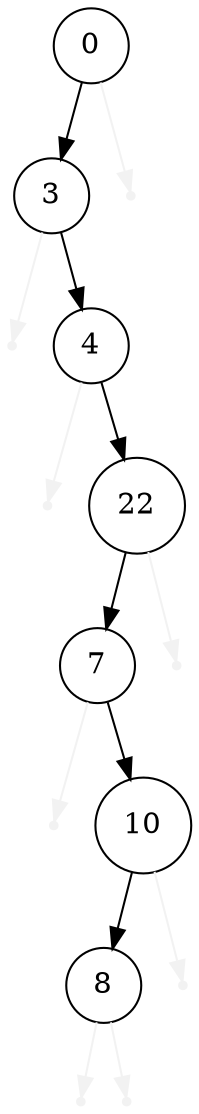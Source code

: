 digraph G {
	node [shape=circle];
	"52" [label="0"];
	"52" -> "57";
	"57" [label="3"];
	"57" -> "57l" [color=gray95];
	"57l" [shape=point, color=gray95];
	"57" -> "55";
	"55" [label="4"];
	"55" -> "55l" [color=gray95];
	"55l" [shape=point, color=gray95];
	"55" -> "63";
	"63" [label="22"];
	"63" -> "53";
	"53" [label="7"];
	"53" -> "53l" [color=gray95];
	"53l" [shape=point, color=gray95];
	"53" -> "59";
	"59" [label="10"];
	"59" -> "61";
	"61" [label="8"];
	"61" -> "61l" [color=gray95];
	"61l" [shape=point, color=gray95];
	"61" -> "61r" [color=gray95];
	"61r" [shape=point, color=gray95];
	"59" -> "59r" [color=gray95];
	"59r" [shape=point, color=gray95];
	"63" -> "63r" [color=gray95];
	"63r" [shape=point, color=gray95];
	"52" -> "52r" [color=gray95];
	"52r" [shape=point, color=gray95];
}
